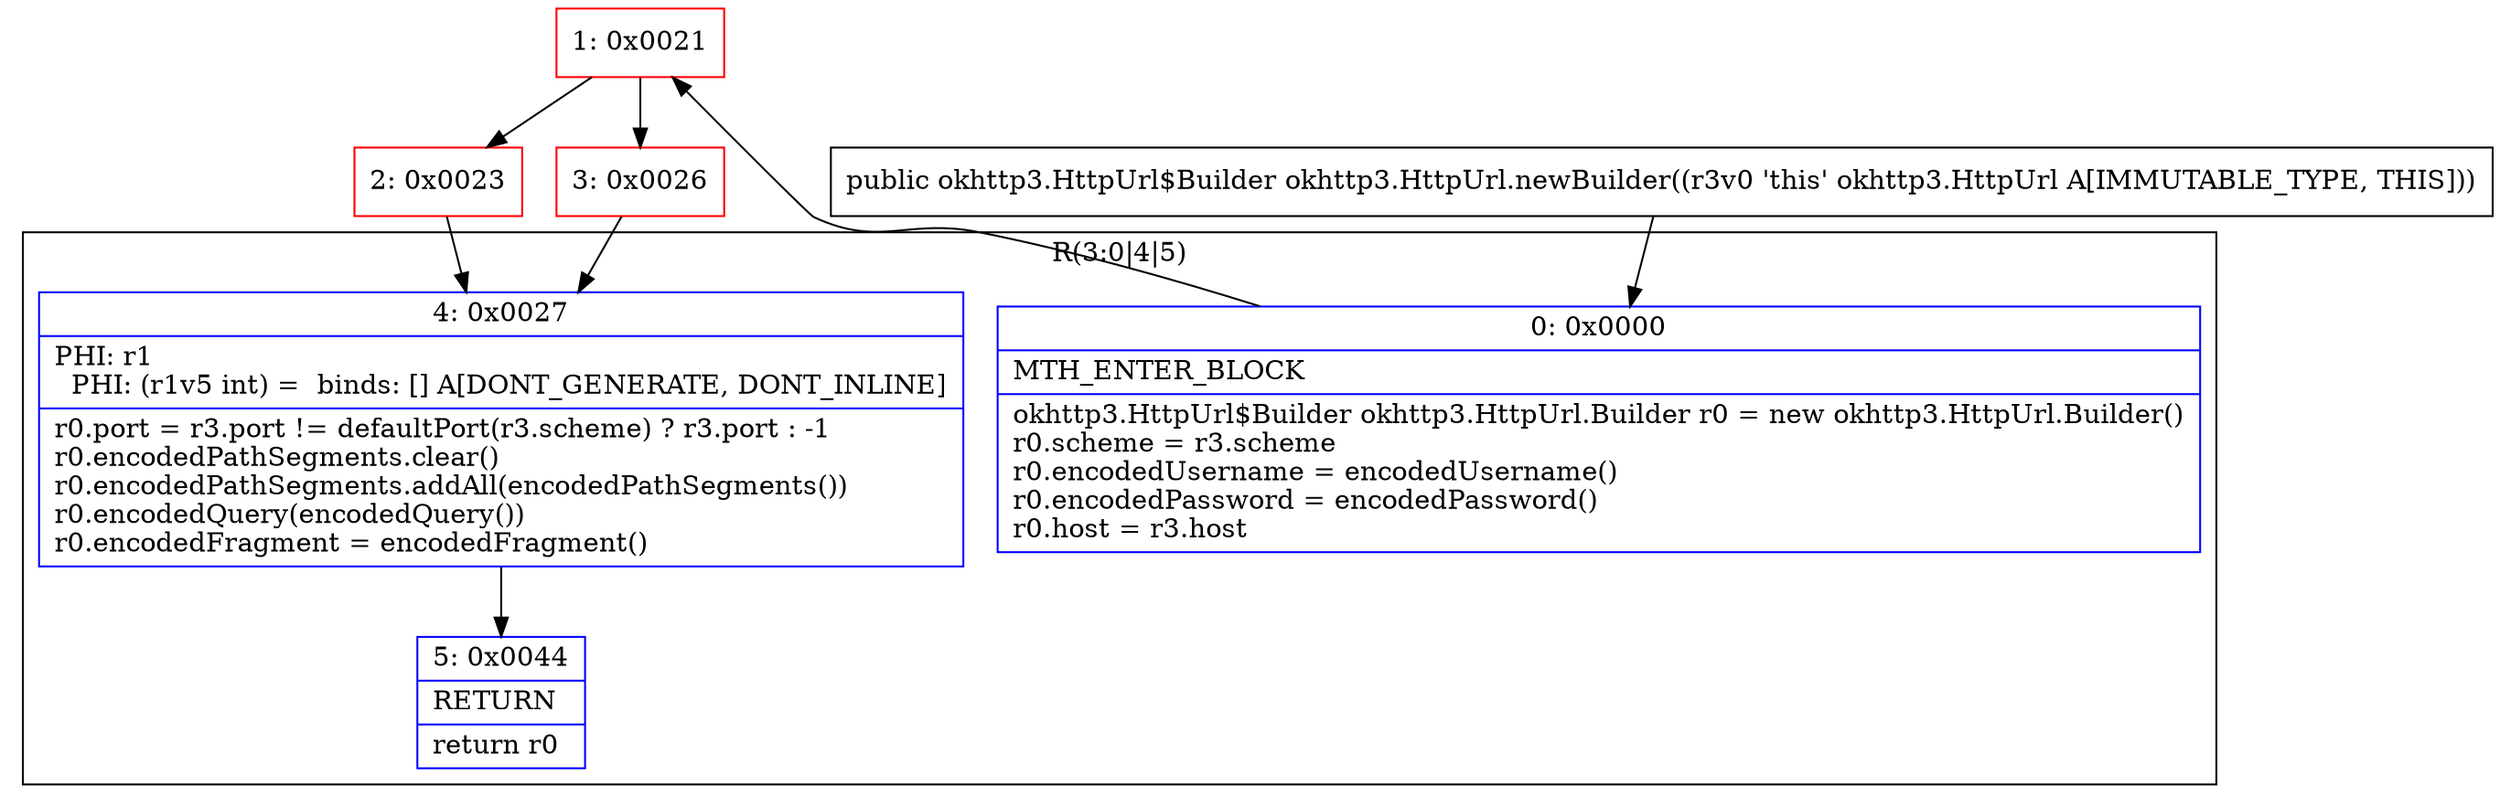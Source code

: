 digraph "CFG forokhttp3.HttpUrl.newBuilder()Lokhttp3\/HttpUrl$Builder;" {
subgraph cluster_Region_1076917650 {
label = "R(3:0|4|5)";
node [shape=record,color=blue];
Node_0 [shape=record,label="{0\:\ 0x0000|MTH_ENTER_BLOCK\l|okhttp3.HttpUrl$Builder okhttp3.HttpUrl.Builder r0 = new okhttp3.HttpUrl.Builder()\lr0.scheme = r3.scheme\lr0.encodedUsername = encodedUsername()\lr0.encodedPassword = encodedPassword()\lr0.host = r3.host\l}"];
Node_4 [shape=record,label="{4\:\ 0x0027|PHI: r1 \l  PHI: (r1v5 int) =  binds: [] A[DONT_GENERATE, DONT_INLINE]\l|r0.port = r3.port != defaultPort(r3.scheme) ? r3.port : \-1\lr0.encodedPathSegments.clear()\lr0.encodedPathSegments.addAll(encodedPathSegments())\lr0.encodedQuery(encodedQuery())\lr0.encodedFragment = encodedFragment()\l}"];
Node_5 [shape=record,label="{5\:\ 0x0044|RETURN\l|return r0\l}"];
}
Node_1 [shape=record,color=red,label="{1\:\ 0x0021}"];
Node_2 [shape=record,color=red,label="{2\:\ 0x0023}"];
Node_3 [shape=record,color=red,label="{3\:\ 0x0026}"];
MethodNode[shape=record,label="{public okhttp3.HttpUrl$Builder okhttp3.HttpUrl.newBuilder((r3v0 'this' okhttp3.HttpUrl A[IMMUTABLE_TYPE, THIS])) }"];
MethodNode -> Node_0;
Node_0 -> Node_1;
Node_4 -> Node_5;
Node_1 -> Node_2;
Node_1 -> Node_3;
Node_2 -> Node_4;
Node_3 -> Node_4;
}


